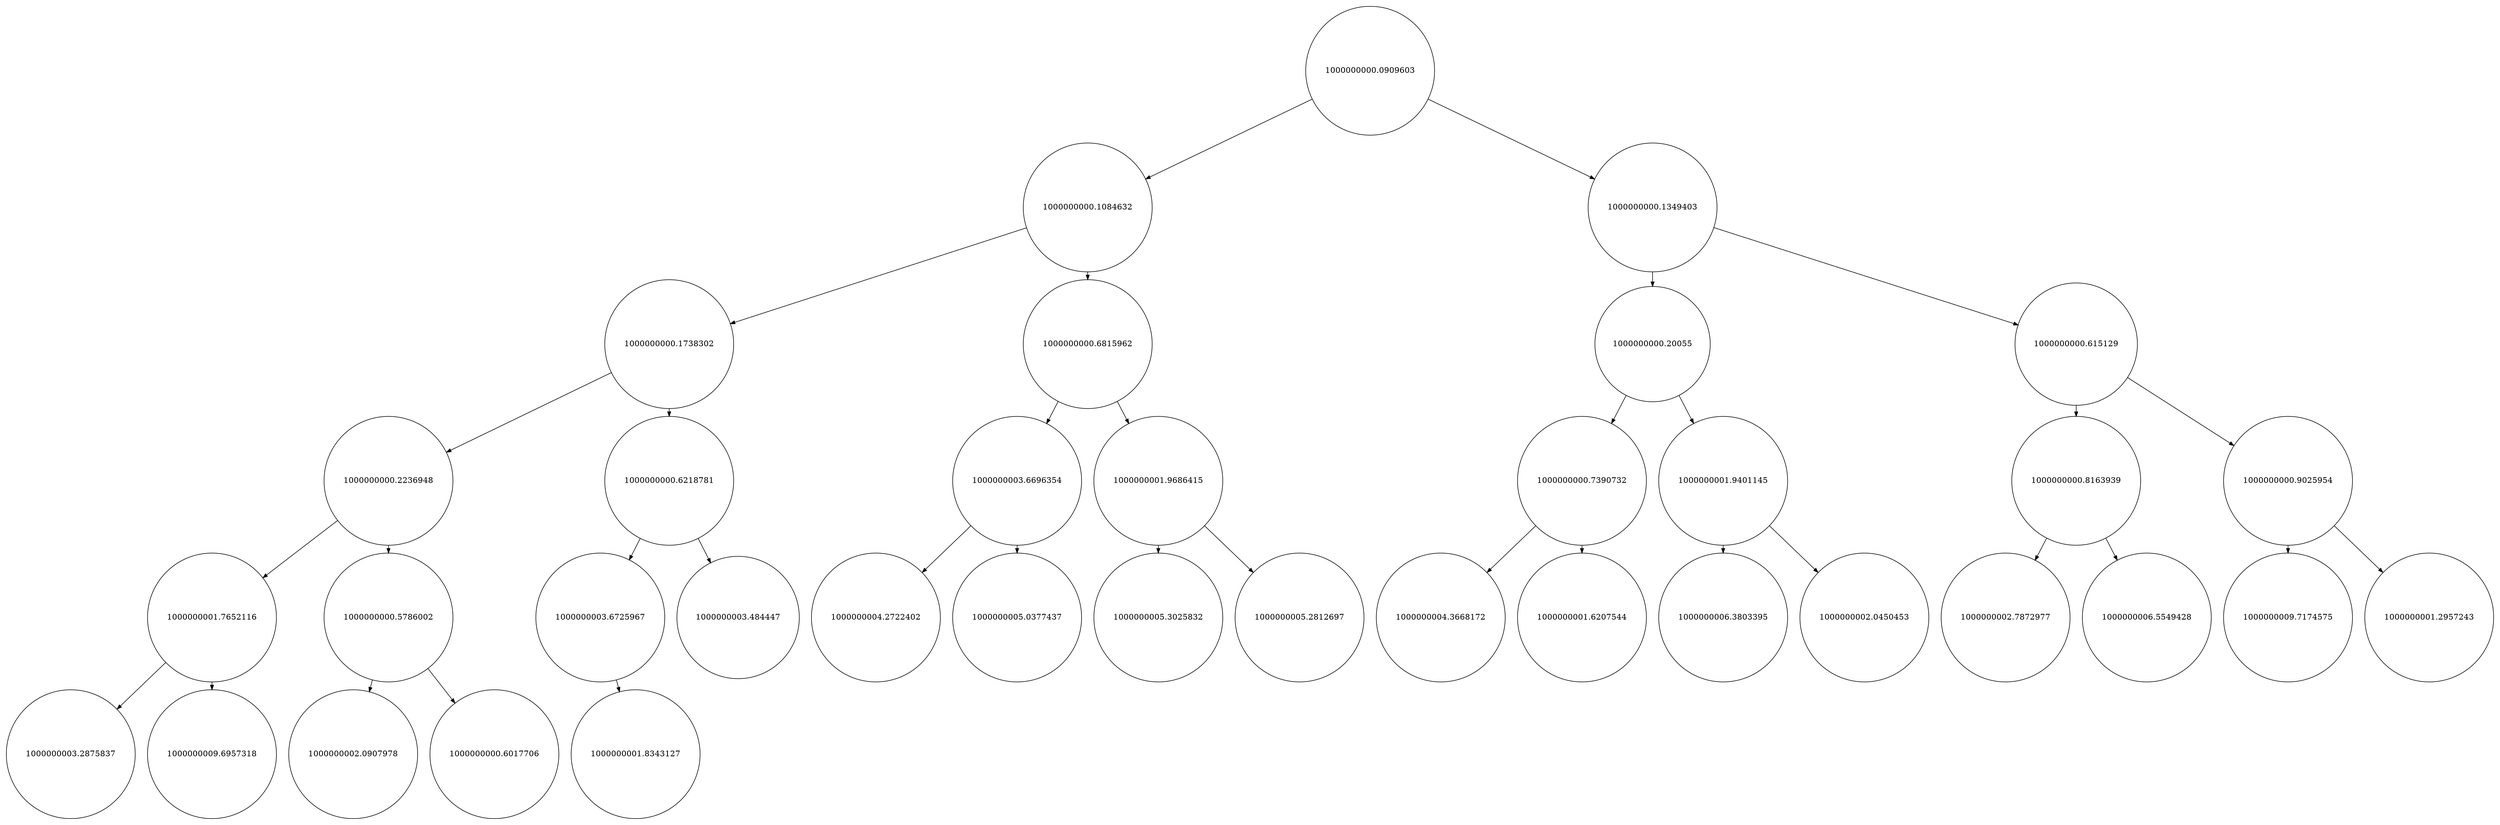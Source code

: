 
    digraph G {
    nodesep=0.3;
    ranksep=0.2;
    margin=0.1;
    node [shape=circle];
    edge [arrowsize=0.8];
    1 -> 2[side=left];
1 -> 3;
2 -> 4[side=left];
2 -> 5;
3 -> 6[side=left];
3 -> 7;
4 -> 8[side=left];
4 -> 9;
5 -> 10[side=left];
5 -> 11;
6 -> 12[side=left];
6 -> 13;
7 -> 14[side=left];
7 -> 15;
8 -> 16[side=left];
8 -> 17;
9 -> 18[side=left];
9 -> 19;
10 -> 20[side=left];
10 -> 21;
11 -> 22[side=left];
11 -> 23;
12 -> 24[side=left];
12 -> 25;
13 -> 26[side=left];
13 -> 27;
14 -> 28[side=left];
14 -> 29;
15 -> 30[side=left];
15 -> 31;
16 -> 32[side=left];
16 -> 33;
17 -> 34[side=left];
17 -> 35;
18 -> 36[side=left];
1[label="1000000000.0909603"]
2[label="1000000000.1084632"]
3[label="1000000000.1349403"]
4[label="1000000000.1738302"]
5[label="1000000000.6815962"]
6[label="1000000000.20055"]
7[label="1000000000.615129"]
8[label="1000000000.2236948"]
9[label="1000000000.6218781"]
10[label="1000000003.6696354"]
11[label="1000000001.9686415"]
12[label="1000000000.7390732"]
13[label="1000000001.9401145"]
14[label="1000000000.8163939"]
15[label="1000000000.9025954"]
16[label="1000000001.7652116"]
17[label="1000000000.5786002"]
18[label="1000000003.6725967"]
19[label="1000000003.484447"]
20[label="1000000004.2722402"]
21[label="1000000005.0377437"]
22[label="1000000005.3025832"]
23[label="1000000005.2812697"]
24[label="1000000004.3668172"]
25[label="1000000001.6207544"]
26[label="1000000006.3803395"]
27[label="1000000002.0450453"]
28[label="1000000002.7872977"]
29[label="1000000006.5549428"]
30[label="1000000009.7174575"]
31[label="1000000001.2957243"]
32[label="1000000003.2875837"]
33[label="1000000009.6957318"]
34[label="1000000002.0907978"]
35[label="1000000000.6017706"]
36[label="1000000001.8343127"]}